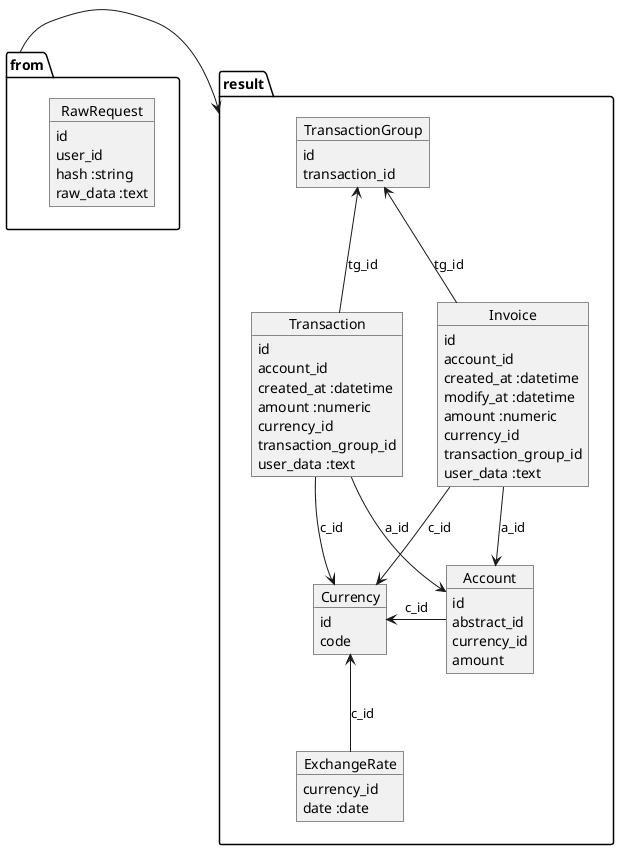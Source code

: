 @startuml

package from {
    object RawRequest {
        id
        user_id
        hash :string
        raw_data :text
    }
}

package result {
    object Currency {
        id
        code
    }

    object Account {
        id
        abstract_id
        currency_id
        amount
    }

    object Transaction {
        id
        account_id
        created_at :datetime
        amount :numeric
        currency_id
        transaction_group_id
        user_data :text
    }

    object Invoice {
        id
        account_id
        created_at :datetime
        modify_at :datetime
        amount :numeric
        currency_id
        transaction_group_id
        user_data :text
    }

    object ExchangeRate {
        currency_id
        date :date
    }

    object TransactionGroup {
        id
        transaction_id
    }
}

from -right-> result

Account -left-> Currency:c_id
Transaction -down-> Account:a_id
Transaction -down-> Currency:c_id
Invoice -down-> Currency:c_id
Invoice -down-> Account:a_id
ExchangeRate -up-> Currency:c_id
Transaction -up-> TransactionGroup:tg_id
Invoice -up-> TransactionGroup:tg_id

@enduml